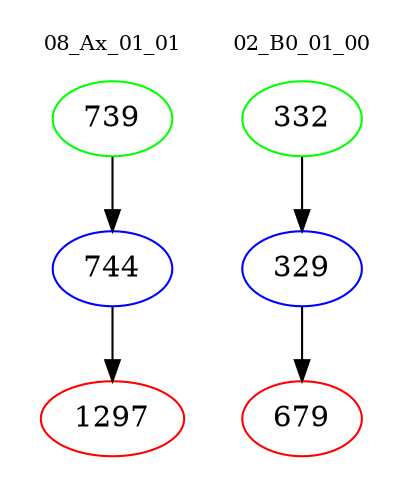 digraph{
subgraph cluster_0 {
color = white
label = "08_Ax_01_01";
fontsize=10;
T0_739 [label="739", color="green"]
T0_739 -> T0_744 [color="black"]
T0_744 [label="744", color="blue"]
T0_744 -> T0_1297 [color="black"]
T0_1297 [label="1297", color="red"]
}
subgraph cluster_1 {
color = white
label = "02_B0_01_00";
fontsize=10;
T1_332 [label="332", color="green"]
T1_332 -> T1_329 [color="black"]
T1_329 [label="329", color="blue"]
T1_329 -> T1_679 [color="black"]
T1_679 [label="679", color="red"]
}
}
